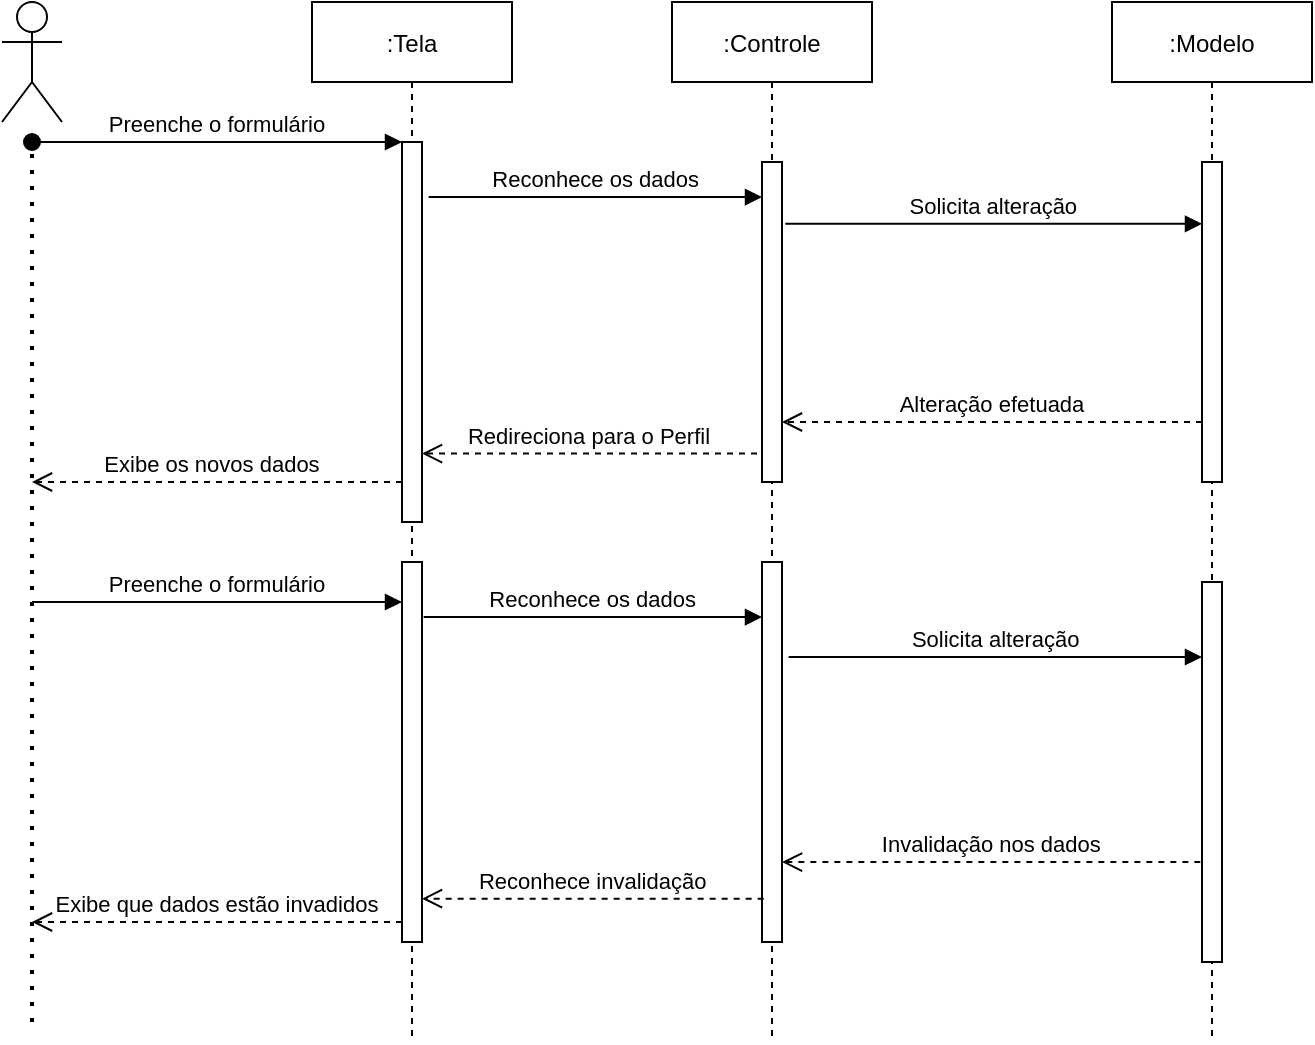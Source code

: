 <mxfile version="14.6.11" type="device"><diagram id="kgpKYQtTHZ0yAKxKKP6v" name="Page-1"><mxGraphModel dx="2035" dy="635" grid="1" gridSize="10" guides="1" tooltips="1" connect="1" arrows="1" fold="1" page="1" pageScale="1" pageWidth="850" pageHeight="1100" math="0" shadow="0"><root><mxCell id="0"/><mxCell id="1" parent="0"/><mxCell id="3nuBFxr9cyL0pnOWT2aG-1" value=":Tela" style="shape=umlLifeline;perimeter=lifelinePerimeter;container=1;collapsible=0;recursiveResize=0;rounded=0;shadow=0;strokeWidth=1;" parent="1" vertex="1"><mxGeometry x="120" y="80" width="100" height="520" as="geometry"/></mxCell><mxCell id="3nuBFxr9cyL0pnOWT2aG-2" value="" style="points=[];perimeter=orthogonalPerimeter;rounded=0;shadow=0;strokeWidth=1;" parent="3nuBFxr9cyL0pnOWT2aG-1" vertex="1"><mxGeometry x="45" y="70" width="10" height="190" as="geometry"/></mxCell><mxCell id="3nuBFxr9cyL0pnOWT2aG-3" value="Preenche o formulário" style="verticalAlign=bottom;startArrow=oval;endArrow=block;startSize=8;shadow=0;strokeWidth=1;" parent="3nuBFxr9cyL0pnOWT2aG-1" target="3nuBFxr9cyL0pnOWT2aG-2" edge="1"><mxGeometry relative="1" as="geometry"><mxPoint x="-140" y="70" as="sourcePoint"/></mxGeometry></mxCell><mxCell id="Zq7bMKyo_4b1RGVpwbas-11" value="" style="points=[];perimeter=orthogonalPerimeter;rounded=0;shadow=0;strokeWidth=1;" vertex="1" parent="3nuBFxr9cyL0pnOWT2aG-1"><mxGeometry x="45" y="280" width="10" height="190" as="geometry"/></mxCell><mxCell id="3nuBFxr9cyL0pnOWT2aG-5" value=":Controle" style="shape=umlLifeline;perimeter=lifelinePerimeter;container=1;collapsible=0;recursiveResize=0;rounded=0;shadow=0;strokeWidth=1;" parent="1" vertex="1"><mxGeometry x="300" y="80" width="100" height="520" as="geometry"/></mxCell><mxCell id="3nuBFxr9cyL0pnOWT2aG-6" value="" style="points=[];perimeter=orthogonalPerimeter;rounded=0;shadow=0;strokeWidth=1;" parent="3nuBFxr9cyL0pnOWT2aG-5" vertex="1"><mxGeometry x="45" y="80" width="10" height="160" as="geometry"/></mxCell><mxCell id="Zq7bMKyo_4b1RGVpwbas-10" value="" style="points=[];perimeter=orthogonalPerimeter;rounded=0;shadow=0;strokeWidth=1;" vertex="1" parent="3nuBFxr9cyL0pnOWT2aG-5"><mxGeometry x="45" y="280" width="10" height="190" as="geometry"/></mxCell><mxCell id="3nuBFxr9cyL0pnOWT2aG-7" value="Redireciona para o Perfil" style="verticalAlign=bottom;endArrow=open;dashed=1;endSize=8;shadow=0;strokeWidth=1;exitX=-0.25;exitY=0.911;exitDx=0;exitDy=0;exitPerimeter=0;" parent="1" source="3nuBFxr9cyL0pnOWT2aG-6" target="3nuBFxr9cyL0pnOWT2aG-2" edge="1"><mxGeometry relative="1" as="geometry"><mxPoint x="275" y="236" as="targetPoint"/><mxPoint x="347" y="299" as="sourcePoint"/></mxGeometry></mxCell><mxCell id="3nuBFxr9cyL0pnOWT2aG-8" value="Reconhece os dados" style="verticalAlign=bottom;endArrow=block;shadow=0;strokeWidth=1;exitX=1.333;exitY=0.145;exitDx=0;exitDy=0;exitPerimeter=0;" parent="1" source="3nuBFxr9cyL0pnOWT2aG-2" target="3nuBFxr9cyL0pnOWT2aG-6" edge="1"><mxGeometry relative="1" as="geometry"><mxPoint x="275" y="160" as="sourcePoint"/></mxGeometry></mxCell><mxCell id="3nuBFxr9cyL0pnOWT2aG-9" value="Solicita alteração" style="verticalAlign=bottom;endArrow=block;shadow=0;strokeWidth=1;exitX=1.167;exitY=0.193;exitDx=0;exitDy=0;exitPerimeter=0;" parent="1" source="3nuBFxr9cyL0pnOWT2aG-6" target="Zq7bMKyo_4b1RGVpwbas-3" edge="1"><mxGeometry relative="1" as="geometry"><mxPoint x="240" y="200" as="sourcePoint"/><mxPoint x="510" y="200" as="targetPoint"/></mxGeometry></mxCell><mxCell id="3nuBFxr9cyL0pnOWT2aG-10" value="Alteração efetuada" style="verticalAlign=bottom;endArrow=open;dashed=1;endSize=8;shadow=0;strokeWidth=1;" parent="1" source="Zq7bMKyo_4b1RGVpwbas-3" target="3nuBFxr9cyL0pnOWT2aG-6" edge="1"><mxGeometry relative="1" as="geometry"><mxPoint x="240" y="257" as="targetPoint"/><mxPoint x="510" y="276" as="sourcePoint"/><Array as="points"><mxPoint x="500" y="290"/></Array></mxGeometry></mxCell><mxCell id="Zq7bMKyo_4b1RGVpwbas-2" value=":Modelo" style="shape=umlLifeline;perimeter=lifelinePerimeter;container=1;collapsible=0;recursiveResize=0;rounded=0;shadow=0;strokeWidth=1;" vertex="1" parent="1"><mxGeometry x="520" y="80" width="100" height="520" as="geometry"/></mxCell><mxCell id="Zq7bMKyo_4b1RGVpwbas-3" value="" style="points=[];perimeter=orthogonalPerimeter;rounded=0;shadow=0;strokeWidth=1;" vertex="1" parent="Zq7bMKyo_4b1RGVpwbas-2"><mxGeometry x="45" y="80" width="10" height="160" as="geometry"/></mxCell><mxCell id="Zq7bMKyo_4b1RGVpwbas-12" value="" style="points=[];perimeter=orthogonalPerimeter;rounded=0;shadow=0;strokeWidth=1;" vertex="1" parent="Zq7bMKyo_4b1RGVpwbas-2"><mxGeometry x="45" y="290" width="10" height="190" as="geometry"/></mxCell><mxCell id="Zq7bMKyo_4b1RGVpwbas-16" value="Exibe os novos dados" style="verticalAlign=bottom;endArrow=open;dashed=1;endSize=8;shadow=0;strokeWidth=1;" edge="1" parent="1" source="3nuBFxr9cyL0pnOWT2aG-2"><mxGeometry x="0.027" relative="1" as="geometry"><mxPoint x="-20" y="320" as="targetPoint"/><mxPoint x="160" y="320" as="sourcePoint"/><Array as="points"><mxPoint x="110" y="320"/></Array><mxPoint as="offset"/></mxGeometry></mxCell><mxCell id="Zq7bMKyo_4b1RGVpwbas-17" value="Exibe que dados estão invadidos" style="verticalAlign=bottom;endArrow=open;dashed=1;endSize=8;shadow=0;strokeWidth=1;" edge="1" parent="1" source="Zq7bMKyo_4b1RGVpwbas-11"><mxGeometry relative="1" as="geometry"><mxPoint x="-20" y="540" as="targetPoint"/><mxPoint x="160" y="540" as="sourcePoint"/></mxGeometry></mxCell><mxCell id="Zq7bMKyo_4b1RGVpwbas-18" value="Reconhece invalidação" style="verticalAlign=bottom;endArrow=open;dashed=1;endSize=8;exitX=0.083;exitY=0.886;shadow=0;strokeWidth=1;exitDx=0;exitDy=0;exitPerimeter=0;" edge="1" parent="1" source="Zq7bMKyo_4b1RGVpwbas-10" target="Zq7bMKyo_4b1RGVpwbas-11"><mxGeometry relative="1" as="geometry"><mxPoint x="180" y="528" as="targetPoint"/><mxPoint x="330" y="520" as="sourcePoint"/></mxGeometry></mxCell><mxCell id="Zq7bMKyo_4b1RGVpwbas-19" value="Invalidação nos dados" style="verticalAlign=bottom;endArrow=open;dashed=1;endSize=8;shadow=0;strokeWidth=1;exitX=-0.083;exitY=0.737;exitDx=0;exitDy=0;exitPerimeter=0;" edge="1" parent="1" source="Zq7bMKyo_4b1RGVpwbas-12" target="Zq7bMKyo_4b1RGVpwbas-10"><mxGeometry relative="1" as="geometry"><mxPoint x="370" y="510" as="targetPoint"/><mxPoint x="540" y="510" as="sourcePoint"/></mxGeometry></mxCell><mxCell id="Zq7bMKyo_4b1RGVpwbas-20" value="Reconhece os dados" style="verticalAlign=bottom;endArrow=block;shadow=0;strokeWidth=1;exitX=1.083;exitY=0.145;exitDx=0;exitDy=0;exitPerimeter=0;" edge="1" parent="1" source="Zq7bMKyo_4b1RGVpwbas-11" target="Zq7bMKyo_4b1RGVpwbas-10"><mxGeometry relative="1" as="geometry"><mxPoint x="180" y="380" as="sourcePoint"/><mxPoint x="350" y="380" as="targetPoint"/></mxGeometry></mxCell><mxCell id="Zq7bMKyo_4b1RGVpwbas-21" value="Solicita alteração" style="verticalAlign=bottom;endArrow=block;shadow=0;strokeWidth=1;exitX=1.333;exitY=0.25;exitDx=0;exitDy=0;exitPerimeter=0;" edge="1" parent="1" source="Zq7bMKyo_4b1RGVpwbas-10" target="Zq7bMKyo_4b1RGVpwbas-12"><mxGeometry relative="1" as="geometry"><mxPoint x="370" y="370" as="sourcePoint"/><mxPoint x="540" y="370" as="targetPoint"/></mxGeometry></mxCell><mxCell id="Zq7bMKyo_4b1RGVpwbas-22" value="Preenche o formulário" style="verticalAlign=bottom;endArrow=block;shadow=0;strokeWidth=1;" edge="1" parent="1" target="Zq7bMKyo_4b1RGVpwbas-11"><mxGeometry relative="1" as="geometry"><mxPoint x="-20" y="380" as="sourcePoint"/><mxPoint x="160" y="370" as="targetPoint"/></mxGeometry></mxCell><mxCell id="Zq7bMKyo_4b1RGVpwbas-23" value="" style="shape=umlActor;verticalLabelPosition=bottom;verticalAlign=top;html=1;outlineConnect=0;" vertex="1" parent="1"><mxGeometry x="-35" y="80" width="30" height="60" as="geometry"/></mxCell><mxCell id="Zq7bMKyo_4b1RGVpwbas-25" value="" style="endArrow=none;dashed=1;html=1;dashPattern=1 3;strokeWidth=2;startSize=8;endSize=8;" edge="1" parent="1"><mxGeometry width="50" height="50" relative="1" as="geometry"><mxPoint x="-20" y="590" as="sourcePoint"/><mxPoint x="-20" y="150" as="targetPoint"/></mxGeometry></mxCell></root></mxGraphModel></diagram></mxfile>